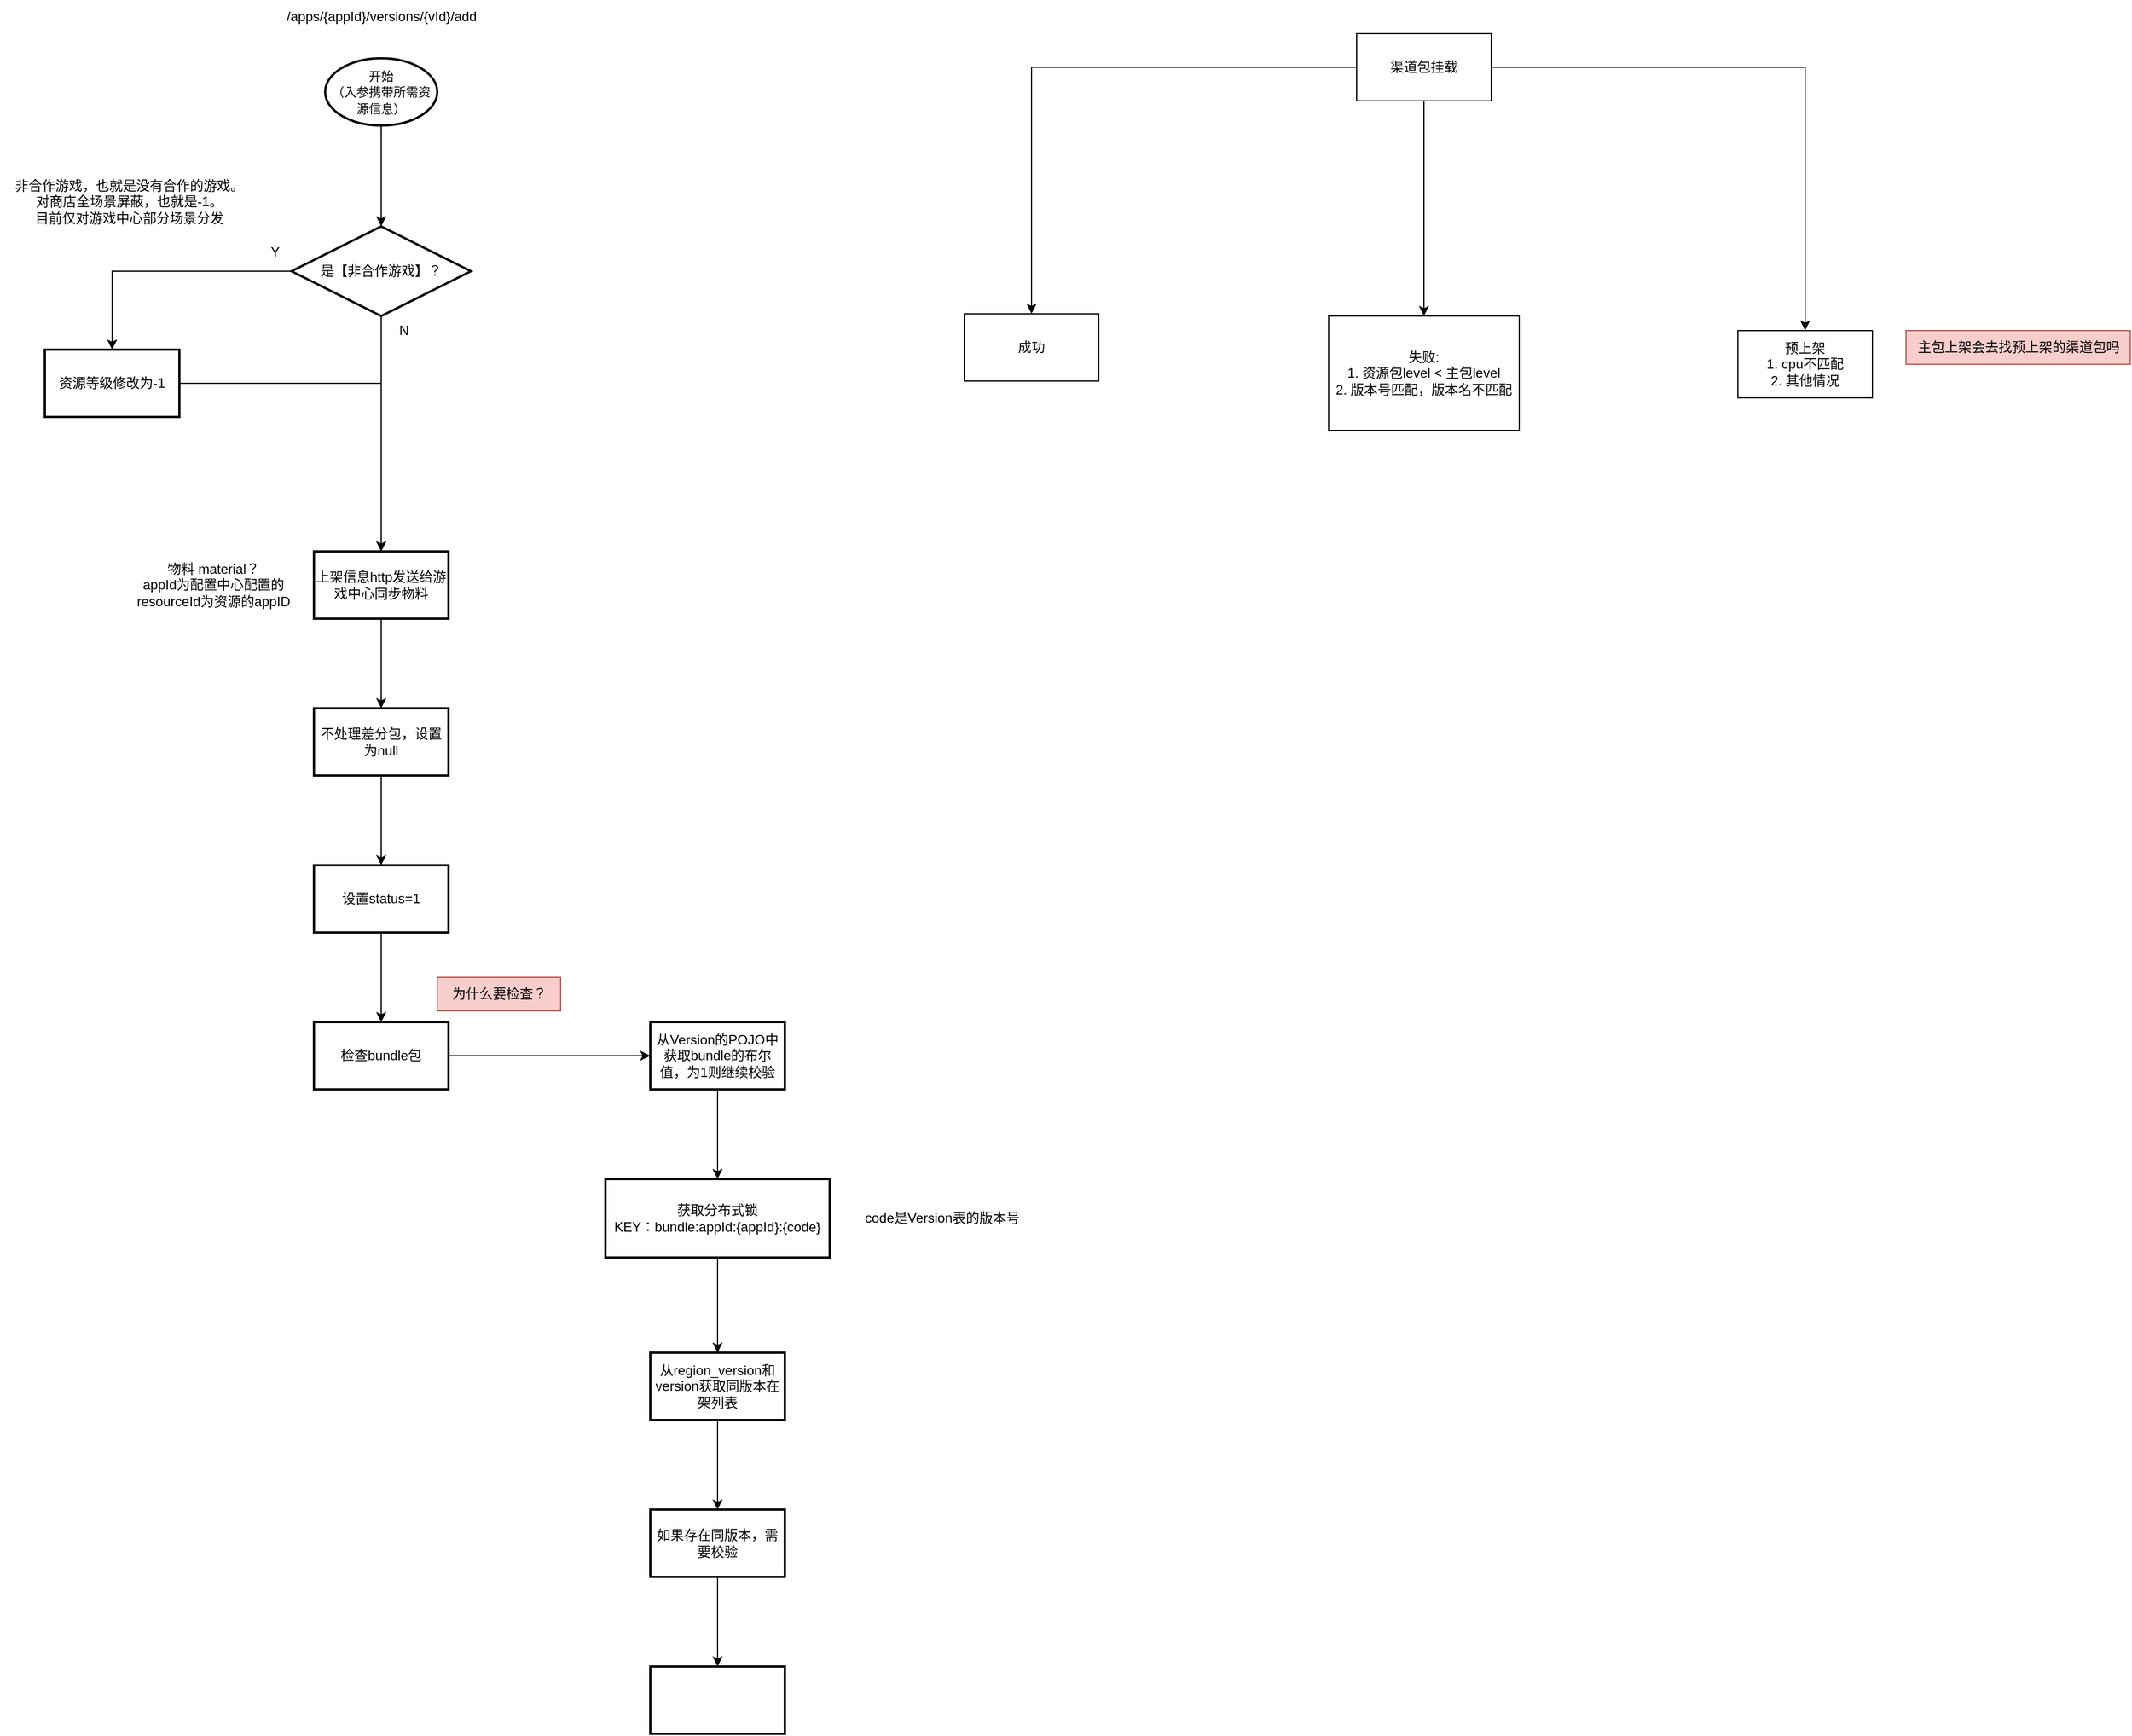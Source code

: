 <mxfile version="22.1.16" type="github">
  <diagram name="第 1 页" id="CVmsUMpqrHY093zlfx2p">
    <mxGraphModel dx="1500" dy="774" grid="1" gridSize="10" guides="1" tooltips="1" connect="1" arrows="1" fold="1" page="1" pageScale="1" pageWidth="827" pageHeight="1169" math="0" shadow="0">
      <root>
        <mxCell id="0" />
        <mxCell id="1" parent="0" />
        <mxCell id="QRnUijK3OwcHCtFtSfkU-2" value="/apps/{appId}/versions/{vId}/add" style="text;html=1;align=center;verticalAlign=middle;resizable=0;points=[];autosize=1;strokeColor=none;fillColor=none;" parent="1" vertex="1">
          <mxGeometry x="245" y="18" width="190" height="30" as="geometry" />
        </mxCell>
        <mxCell id="QRnUijK3OwcHCtFtSfkU-7" value="" style="edgeStyle=orthogonalEdgeStyle;rounded=0;orthogonalLoop=1;jettySize=auto;html=1;" parent="1" source="QRnUijK3OwcHCtFtSfkU-3" target="QRnUijK3OwcHCtFtSfkU-6" edge="1">
          <mxGeometry relative="1" as="geometry" />
        </mxCell>
        <mxCell id="QRnUijK3OwcHCtFtSfkU-3" value="&lt;font style=&quot;font-size: 11px;&quot;&gt;开始&lt;br style=&quot;font-size: 11px;&quot;&gt;（入参携带所需资源信息）&lt;br&gt;&lt;/font&gt;" style="strokeWidth=2;html=1;shape=mxgraph.flowchart.start_1;whiteSpace=wrap;" parent="1" vertex="1">
          <mxGeometry x="290" y="70" width="100" height="60" as="geometry" />
        </mxCell>
        <mxCell id="QRnUijK3OwcHCtFtSfkU-9" value="" style="edgeStyle=orthogonalEdgeStyle;rounded=0;orthogonalLoop=1;jettySize=auto;html=1;" parent="1" source="QRnUijK3OwcHCtFtSfkU-6" target="QRnUijK3OwcHCtFtSfkU-8" edge="1">
          <mxGeometry relative="1" as="geometry" />
        </mxCell>
        <mxCell id="QRnUijK3OwcHCtFtSfkU-15" value="" style="edgeStyle=orthogonalEdgeStyle;rounded=0;orthogonalLoop=1;jettySize=auto;html=1;" parent="1" source="QRnUijK3OwcHCtFtSfkU-6" target="QRnUijK3OwcHCtFtSfkU-14" edge="1">
          <mxGeometry relative="1" as="geometry" />
        </mxCell>
        <mxCell id="QRnUijK3OwcHCtFtSfkU-6" value="是【非合作游戏】？" style="rhombus;whiteSpace=wrap;html=1;strokeWidth=2;" parent="1" vertex="1">
          <mxGeometry x="260" y="220" width="160" height="80" as="geometry" />
        </mxCell>
        <mxCell id="QRnUijK3OwcHCtFtSfkU-19" style="edgeStyle=orthogonalEdgeStyle;rounded=0;orthogonalLoop=1;jettySize=auto;html=1;entryX=0.5;entryY=0;entryDx=0;entryDy=0;" parent="1" source="QRnUijK3OwcHCtFtSfkU-8" target="QRnUijK3OwcHCtFtSfkU-14" edge="1">
          <mxGeometry relative="1" as="geometry" />
        </mxCell>
        <mxCell id="QRnUijK3OwcHCtFtSfkU-8" value="资源等级修改为-1" style="whiteSpace=wrap;html=1;strokeWidth=2;" parent="1" vertex="1">
          <mxGeometry x="40" y="330" width="120" height="60" as="geometry" />
        </mxCell>
        <mxCell id="QRnUijK3OwcHCtFtSfkU-10" value="非合作游戏，也就是没有合作的游戏。&lt;br&gt;对商店全场景屏蔽，也就是-1。&lt;br&gt;目前仅对游戏中心部分场景分发" style="text;html=1;align=center;verticalAlign=middle;resizable=0;points=[];autosize=1;strokeColor=none;fillColor=none;" parent="1" vertex="1">
          <mxGeometry y="168" width="230" height="60" as="geometry" />
        </mxCell>
        <mxCell id="QRnUijK3OwcHCtFtSfkU-11" value="Y" style="text;html=1;align=center;verticalAlign=middle;resizable=0;points=[];autosize=1;strokeColor=none;fillColor=none;" parent="1" vertex="1">
          <mxGeometry x="230" y="228" width="30" height="30" as="geometry" />
        </mxCell>
        <mxCell id="QRnUijK3OwcHCtFtSfkU-12" value="N" style="text;html=1;align=center;verticalAlign=middle;resizable=0;points=[];autosize=1;strokeColor=none;fillColor=none;" parent="1" vertex="1">
          <mxGeometry x="345" y="298" width="30" height="30" as="geometry" />
        </mxCell>
        <mxCell id="QRnUijK3OwcHCtFtSfkU-25" value="" style="edgeStyle=orthogonalEdgeStyle;rounded=0;orthogonalLoop=1;jettySize=auto;html=1;" parent="1" source="QRnUijK3OwcHCtFtSfkU-14" target="QRnUijK3OwcHCtFtSfkU-24" edge="1">
          <mxGeometry relative="1" as="geometry" />
        </mxCell>
        <mxCell id="QRnUijK3OwcHCtFtSfkU-14" value="上架信息http发送给游戏中心同步物料" style="whiteSpace=wrap;html=1;strokeWidth=2;" parent="1" vertex="1">
          <mxGeometry x="280" y="510" width="120" height="60" as="geometry" />
        </mxCell>
        <mxCell id="QRnUijK3OwcHCtFtSfkU-23" value="物料 material？&lt;br&gt;appId为配置中心配置的&lt;br&gt;resourceId为资源的appID" style="text;html=1;align=center;verticalAlign=middle;resizable=0;points=[];autosize=1;strokeColor=none;fillColor=none;" parent="1" vertex="1">
          <mxGeometry x="110" y="510" width="160" height="60" as="geometry" />
        </mxCell>
        <mxCell id="QRnUijK3OwcHCtFtSfkU-27" value="" style="edgeStyle=orthogonalEdgeStyle;rounded=0;orthogonalLoop=1;jettySize=auto;html=1;" parent="1" source="QRnUijK3OwcHCtFtSfkU-24" target="QRnUijK3OwcHCtFtSfkU-26" edge="1">
          <mxGeometry relative="1" as="geometry" />
        </mxCell>
        <mxCell id="QRnUijK3OwcHCtFtSfkU-24" value="不处理差分包，设置为null" style="whiteSpace=wrap;html=1;strokeWidth=2;" parent="1" vertex="1">
          <mxGeometry x="280" y="650" width="120" height="60" as="geometry" />
        </mxCell>
        <mxCell id="QRnUijK3OwcHCtFtSfkU-29" value="" style="edgeStyle=orthogonalEdgeStyle;rounded=0;orthogonalLoop=1;jettySize=auto;html=1;" parent="1" source="QRnUijK3OwcHCtFtSfkU-26" target="QRnUijK3OwcHCtFtSfkU-28" edge="1">
          <mxGeometry relative="1" as="geometry" />
        </mxCell>
        <mxCell id="QRnUijK3OwcHCtFtSfkU-26" value="设置status=1" style="whiteSpace=wrap;html=1;strokeWidth=2;" parent="1" vertex="1">
          <mxGeometry x="280" y="790" width="120" height="60" as="geometry" />
        </mxCell>
        <mxCell id="QRnUijK3OwcHCtFtSfkU-33" value="" style="edgeStyle=orthogonalEdgeStyle;rounded=0;orthogonalLoop=1;jettySize=auto;html=1;" parent="1" source="QRnUijK3OwcHCtFtSfkU-28" target="QRnUijK3OwcHCtFtSfkU-32" edge="1">
          <mxGeometry relative="1" as="geometry" />
        </mxCell>
        <mxCell id="QRnUijK3OwcHCtFtSfkU-28" value="检查bundle包" style="whiteSpace=wrap;html=1;strokeWidth=2;" parent="1" vertex="1">
          <mxGeometry x="280" y="930" width="120" height="60" as="geometry" />
        </mxCell>
        <mxCell id="QRnUijK3OwcHCtFtSfkU-37" value="" style="edgeStyle=orthogonalEdgeStyle;rounded=0;orthogonalLoop=1;jettySize=auto;html=1;" parent="1" source="QRnUijK3OwcHCtFtSfkU-32" target="QRnUijK3OwcHCtFtSfkU-36" edge="1">
          <mxGeometry relative="1" as="geometry" />
        </mxCell>
        <mxCell id="QRnUijK3OwcHCtFtSfkU-32" value="从Version的POJO中获取bundle的布尔值，为1则继续校验" style="whiteSpace=wrap;html=1;strokeWidth=2;" parent="1" vertex="1">
          <mxGeometry x="580" y="930" width="120" height="60" as="geometry" />
        </mxCell>
        <mxCell id="QRnUijK3OwcHCtFtSfkU-34" value="为什么要检查？" style="text;html=1;align=center;verticalAlign=middle;resizable=0;points=[];autosize=1;strokeColor=#b85450;fillColor=#f8cecc;" parent="1" vertex="1">
          <mxGeometry x="390" y="890" width="110" height="30" as="geometry" />
        </mxCell>
        <mxCell id="QRnUijK3OwcHCtFtSfkU-40" value="" style="edgeStyle=orthogonalEdgeStyle;rounded=0;orthogonalLoop=1;jettySize=auto;html=1;" parent="1" source="QRnUijK3OwcHCtFtSfkU-36" target="QRnUijK3OwcHCtFtSfkU-39" edge="1">
          <mxGeometry relative="1" as="geometry" />
        </mxCell>
        <mxCell id="QRnUijK3OwcHCtFtSfkU-36" value="获取分布式锁&lt;br&gt;KEY：bundle:appId:{appId}:{code}" style="whiteSpace=wrap;html=1;strokeWidth=2;" parent="1" vertex="1">
          <mxGeometry x="540" y="1070" width="200" height="70" as="geometry" />
        </mxCell>
        <mxCell id="QRnUijK3OwcHCtFtSfkU-38" value="code是Version表的版本号" style="text;html=1;align=center;verticalAlign=middle;resizable=0;points=[];autosize=1;strokeColor=none;fillColor=none;" parent="1" vertex="1">
          <mxGeometry x="760" y="1090" width="160" height="30" as="geometry" />
        </mxCell>
        <mxCell id="QRnUijK3OwcHCtFtSfkU-42" value="" style="edgeStyle=orthogonalEdgeStyle;rounded=0;orthogonalLoop=1;jettySize=auto;html=1;" parent="1" source="QRnUijK3OwcHCtFtSfkU-39" target="QRnUijK3OwcHCtFtSfkU-41" edge="1">
          <mxGeometry relative="1" as="geometry" />
        </mxCell>
        <mxCell id="QRnUijK3OwcHCtFtSfkU-39" value="从region_version和version获取同版本在架列表" style="whiteSpace=wrap;html=1;strokeWidth=2;" parent="1" vertex="1">
          <mxGeometry x="580" y="1225" width="120" height="60" as="geometry" />
        </mxCell>
        <mxCell id="QRnUijK3OwcHCtFtSfkU-44" value="" style="edgeStyle=orthogonalEdgeStyle;rounded=0;orthogonalLoop=1;jettySize=auto;html=1;" parent="1" source="QRnUijK3OwcHCtFtSfkU-41" target="QRnUijK3OwcHCtFtSfkU-43" edge="1">
          <mxGeometry relative="1" as="geometry" />
        </mxCell>
        <mxCell id="QRnUijK3OwcHCtFtSfkU-41" value="如果存在同版本，需要校验" style="whiteSpace=wrap;html=1;strokeWidth=2;" parent="1" vertex="1">
          <mxGeometry x="580" y="1365" width="120" height="60" as="geometry" />
        </mxCell>
        <mxCell id="QRnUijK3OwcHCtFtSfkU-43" value="" style="whiteSpace=wrap;html=1;strokeWidth=2;" parent="1" vertex="1">
          <mxGeometry x="580" y="1505" width="120" height="60" as="geometry" />
        </mxCell>
        <mxCell id="NSQjwPK7_Z54wf_-hxor-17" value="" style="edgeStyle=orthogonalEdgeStyle;rounded=0;orthogonalLoop=1;jettySize=auto;html=1;" edge="1" parent="1" source="NSQjwPK7_Z54wf_-hxor-10" target="NSQjwPK7_Z54wf_-hxor-16">
          <mxGeometry relative="1" as="geometry" />
        </mxCell>
        <mxCell id="NSQjwPK7_Z54wf_-hxor-21" style="edgeStyle=orthogonalEdgeStyle;rounded=0;orthogonalLoop=1;jettySize=auto;html=1;entryX=0.5;entryY=0;entryDx=0;entryDy=0;" edge="1" parent="1" source="NSQjwPK7_Z54wf_-hxor-10" target="NSQjwPK7_Z54wf_-hxor-19">
          <mxGeometry relative="1" as="geometry" />
        </mxCell>
        <mxCell id="NSQjwPK7_Z54wf_-hxor-22" style="edgeStyle=orthogonalEdgeStyle;rounded=0;orthogonalLoop=1;jettySize=auto;html=1;entryX=0.5;entryY=0;entryDx=0;entryDy=0;" edge="1" parent="1" source="NSQjwPK7_Z54wf_-hxor-10" target="NSQjwPK7_Z54wf_-hxor-18">
          <mxGeometry relative="1" as="geometry" />
        </mxCell>
        <mxCell id="NSQjwPK7_Z54wf_-hxor-10" value="渠道包挂载" style="whiteSpace=wrap;html=1;" vertex="1" parent="1">
          <mxGeometry x="1210" y="48" width="120" height="60" as="geometry" />
        </mxCell>
        <mxCell id="NSQjwPK7_Z54wf_-hxor-16" value="成功" style="whiteSpace=wrap;html=1;" vertex="1" parent="1">
          <mxGeometry x="860" y="298" width="120" height="60" as="geometry" />
        </mxCell>
        <mxCell id="NSQjwPK7_Z54wf_-hxor-18" value="失败:&lt;br&gt;1. 资源包level &amp;lt; 主包level&lt;br&gt;2. 版本号匹配，版本名不匹配" style="whiteSpace=wrap;html=1;" vertex="1" parent="1">
          <mxGeometry x="1185" y="300" width="170" height="102" as="geometry" />
        </mxCell>
        <mxCell id="NSQjwPK7_Z54wf_-hxor-19" value="预上架&lt;br&gt;1. cpu不匹配&lt;br&gt;2. 其他情况" style="whiteSpace=wrap;html=1;" vertex="1" parent="1">
          <mxGeometry x="1550" y="313" width="120" height="60" as="geometry" />
        </mxCell>
        <mxCell id="NSQjwPK7_Z54wf_-hxor-20" value="主包上架会去找预上架的渠道包吗" style="text;html=1;align=center;verticalAlign=middle;resizable=0;points=[];autosize=1;strokeColor=#b85450;fillColor=#f8cecc;" vertex="1" parent="1">
          <mxGeometry x="1700" y="313" width="200" height="30" as="geometry" />
        </mxCell>
      </root>
    </mxGraphModel>
  </diagram>
</mxfile>
